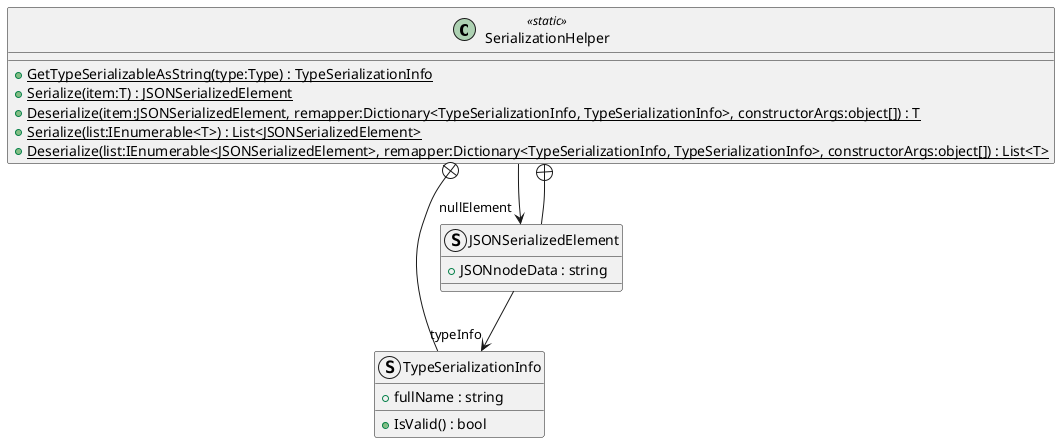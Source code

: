 @startuml
class SerializationHelper <<static>> {
    + {static} GetTypeSerializableAsString(type:Type) : TypeSerializationInfo
    + {static} Serialize(item:T) : JSONSerializedElement
    + {static} Deserialize(item:JSONSerializedElement, remapper:Dictionary<TypeSerializationInfo, TypeSerializationInfo>, constructorArgs:object[]) : T
    + {static} Serialize(list:IEnumerable<T>) : List<JSONSerializedElement>
    + {static} Deserialize(list:IEnumerable<JSONSerializedElement>, remapper:Dictionary<TypeSerializationInfo, TypeSerializationInfo>, constructorArgs:object[]) : List<T>
}
struct TypeSerializationInfo {
    + fullName : string
    + IsValid() : bool
}
struct JSONSerializedElement {
    + JSONnodeData : string
}
SerializationHelper --> "nullElement" JSONSerializedElement
SerializationHelper +-- TypeSerializationInfo
SerializationHelper +-- JSONSerializedElement
JSONSerializedElement --> "typeInfo" TypeSerializationInfo
@enduml
